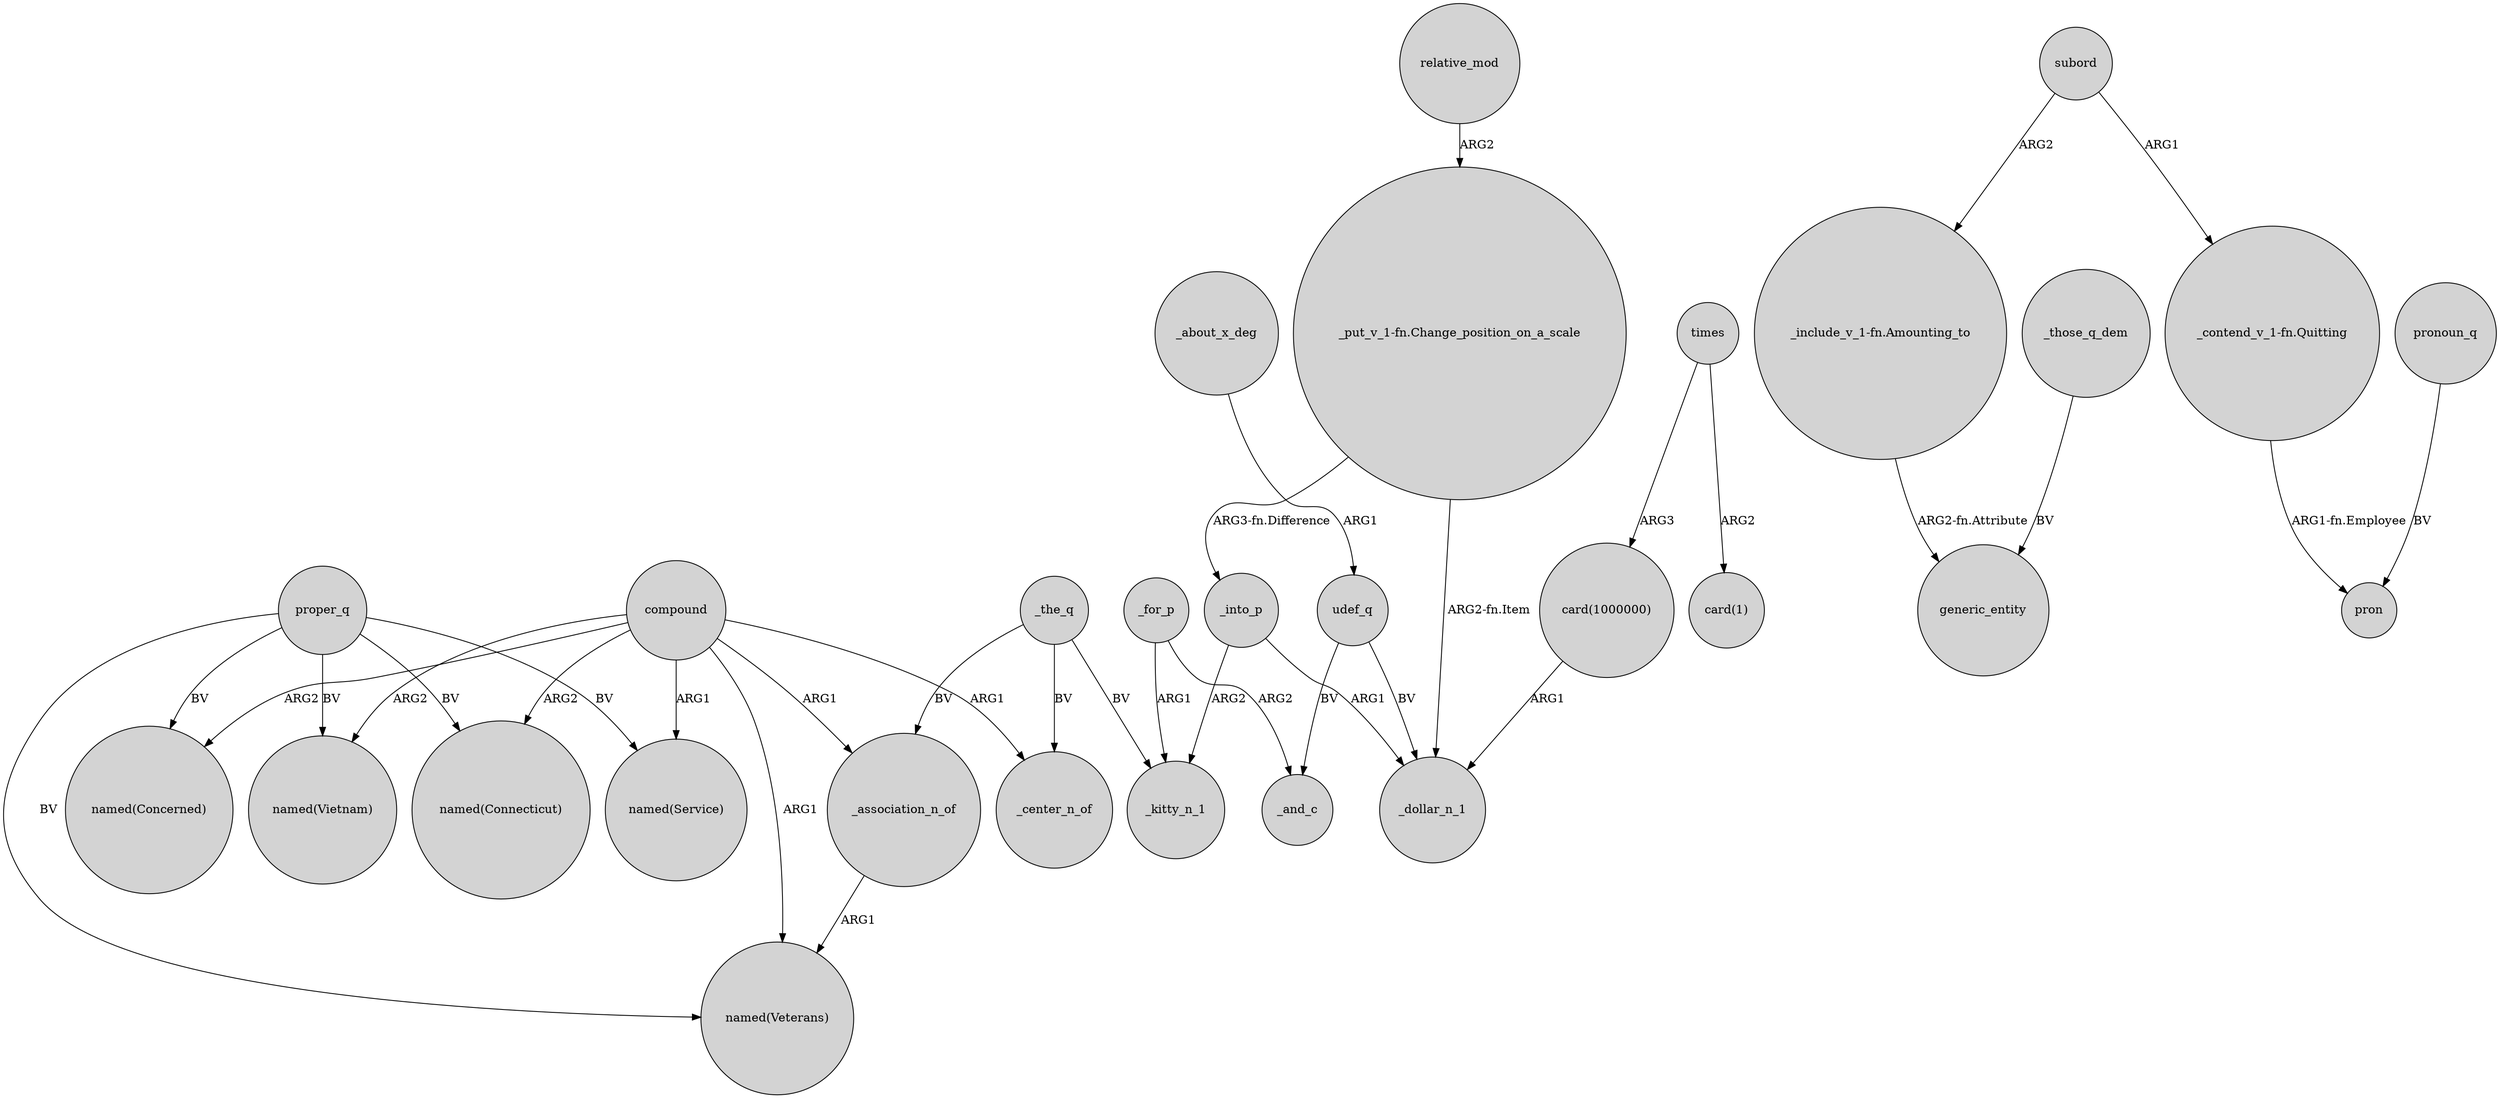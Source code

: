 digraph {
	node [shape=circle style=filled]
	proper_q -> "named(Vietnam)" [label=BV]
	_those_q_dem -> generic_entity [label=BV]
	_the_q -> _association_n_of [label=BV]
	_the_q -> _kitty_n_1 [label=BV]
	compound -> _center_n_of [label=ARG1]
	"_put_v_1-fn.Change_position_on_a_scale" -> _dollar_n_1 [label="ARG2-fn.Item"]
	times -> "card(1000000)" [label=ARG3]
	times -> "card(1)" [label=ARG2]
	subord -> "_contend_v_1-fn.Quitting" [label=ARG1]
	udef_q -> _and_c [label=BV]
	proper_q -> "named(Service)" [label=BV]
	compound -> _association_n_of [label=ARG1]
	_about_x_deg -> udef_q [label=ARG1]
	pronoun_q -> pron [label=BV]
	_into_p -> _kitty_n_1 [label=ARG2]
	_the_q -> _center_n_of [label=BV]
	compound -> "named(Service)" [label=ARG1]
	_association_n_of -> "named(Veterans)" [label=ARG1]
	"_include_v_1-fn.Amounting_to" -> generic_entity [label="ARG2-fn.Attribute"]
	"_put_v_1-fn.Change_position_on_a_scale" -> _into_p [label="ARG3-fn.Difference"]
	udef_q -> _dollar_n_1 [label=BV]
	"card(1000000)" -> _dollar_n_1 [label=ARG1]
	relative_mod -> "_put_v_1-fn.Change_position_on_a_scale" [label=ARG2]
	compound -> "named(Concerned)" [label=ARG2]
	proper_q -> "named(Connecticut)" [label=BV]
	subord -> "_include_v_1-fn.Amounting_to" [label=ARG2]
	compound -> "named(Veterans)" [label=ARG1]
	compound -> "named(Connecticut)" [label=ARG2]
	"_contend_v_1-fn.Quitting" -> pron [label="ARG1-fn.Employee"]
	proper_q -> "named(Concerned)" [label=BV]
	proper_q -> "named(Veterans)" [label=BV]
	_for_p -> _kitty_n_1 [label=ARG1]
	compound -> "named(Vietnam)" [label=ARG2]
	_into_p -> _dollar_n_1 [label=ARG1]
	_for_p -> _and_c [label=ARG2]
}
